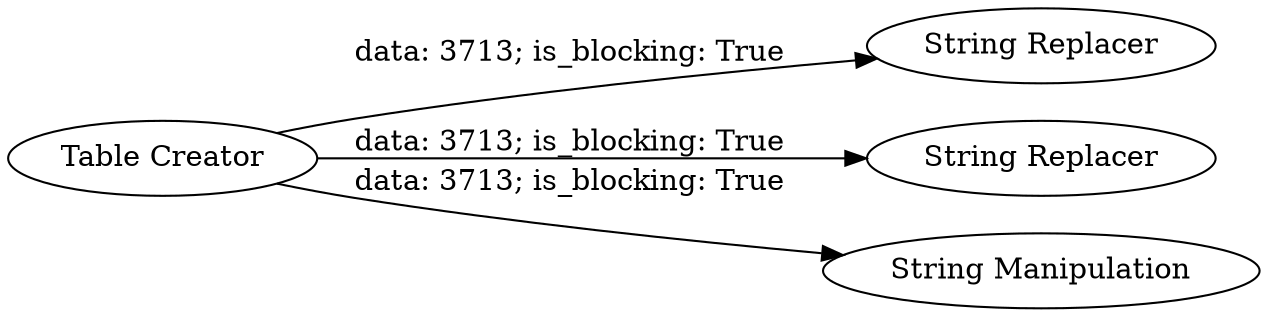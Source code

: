 digraph {
	"7655203237183953798_1" [label="Table Creator"]
	"7655203237183953798_30" [label="String Replacer"]
	"7655203237183953798_32" [label="String Replacer"]
	"7655203237183953798_31" [label="String Manipulation"]
	"7655203237183953798_1" -> "7655203237183953798_31" [label="data: 3713; is_blocking: True"]
	"7655203237183953798_1" -> "7655203237183953798_32" [label="data: 3713; is_blocking: True"]
	"7655203237183953798_1" -> "7655203237183953798_30" [label="data: 3713; is_blocking: True"]
	rankdir=LR
}
